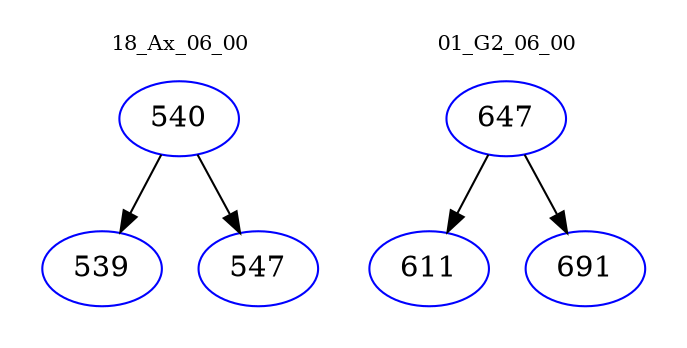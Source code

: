 digraph{
subgraph cluster_0 {
color = white
label = "18_Ax_06_00";
fontsize=10;
T0_540 [label="540", color="blue"]
T0_540 -> T0_539 [color="black"]
T0_539 [label="539", color="blue"]
T0_540 -> T0_547 [color="black"]
T0_547 [label="547", color="blue"]
}
subgraph cluster_1 {
color = white
label = "01_G2_06_00";
fontsize=10;
T1_647 [label="647", color="blue"]
T1_647 -> T1_611 [color="black"]
T1_611 [label="611", color="blue"]
T1_647 -> T1_691 [color="black"]
T1_691 [label="691", color="blue"]
}
}
